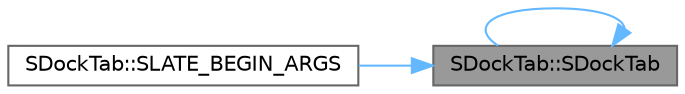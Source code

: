 digraph "SDockTab::SDockTab"
{
 // INTERACTIVE_SVG=YES
 // LATEX_PDF_SIZE
  bgcolor="transparent";
  edge [fontname=Helvetica,fontsize=10,labelfontname=Helvetica,labelfontsize=10];
  node [fontname=Helvetica,fontsize=10,shape=box,height=0.2,width=0.4];
  rankdir="RL";
  Node1 [id="Node000001",label="SDockTab::SDockTab",height=0.2,width=0.4,color="gray40", fillcolor="grey60", style="filled", fontcolor="black",tooltip="Protected constructor; Widgets may only be constructed via a FArguments (i.e.: SNew(SDockTab) )"];
  Node1 -> Node1 [id="edge1_Node000001_Node000001",dir="back",color="steelblue1",style="solid",tooltip=" "];
  Node1 -> Node2 [id="edge2_Node000001_Node000002",dir="back",color="steelblue1",style="solid",tooltip=" "];
  Node2 [id="Node000002",label="SDockTab::SLATE_BEGIN_ARGS",height=0.2,width=0.4,color="grey40", fillcolor="white", style="filled",URL="$d8/deb/classSDockTab.html#a7066c26af6965469f69f759019288a68",tooltip=" "];
}
